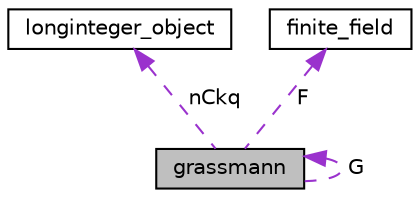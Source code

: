 digraph "grassmann"
{
  edge [fontname="Helvetica",fontsize="10",labelfontname="Helvetica",labelfontsize="10"];
  node [fontname="Helvetica",fontsize="10",shape=record];
  Node1 [label="grassmann",height=0.2,width=0.4,color="black", fillcolor="grey75", style="filled", fontcolor="black"];
  Node2 -> Node1 [dir="back",color="darkorchid3",fontsize="10",style="dashed",label=" nCkq" ,fontname="Helvetica"];
  Node2 [label="longinteger_object",height=0.2,width=0.4,color="black", fillcolor="white", style="filled",URL="$dd/d7e/classlonginteger__object.html"];
  Node1 -> Node1 [dir="back",color="darkorchid3",fontsize="10",style="dashed",label=" G" ,fontname="Helvetica"];
  Node3 -> Node1 [dir="back",color="darkorchid3",fontsize="10",style="dashed",label=" F" ,fontname="Helvetica"];
  Node3 [label="finite_field",height=0.2,width=0.4,color="black", fillcolor="white", style="filled",URL="$df/d5a/classfinite__field.html"];
}
